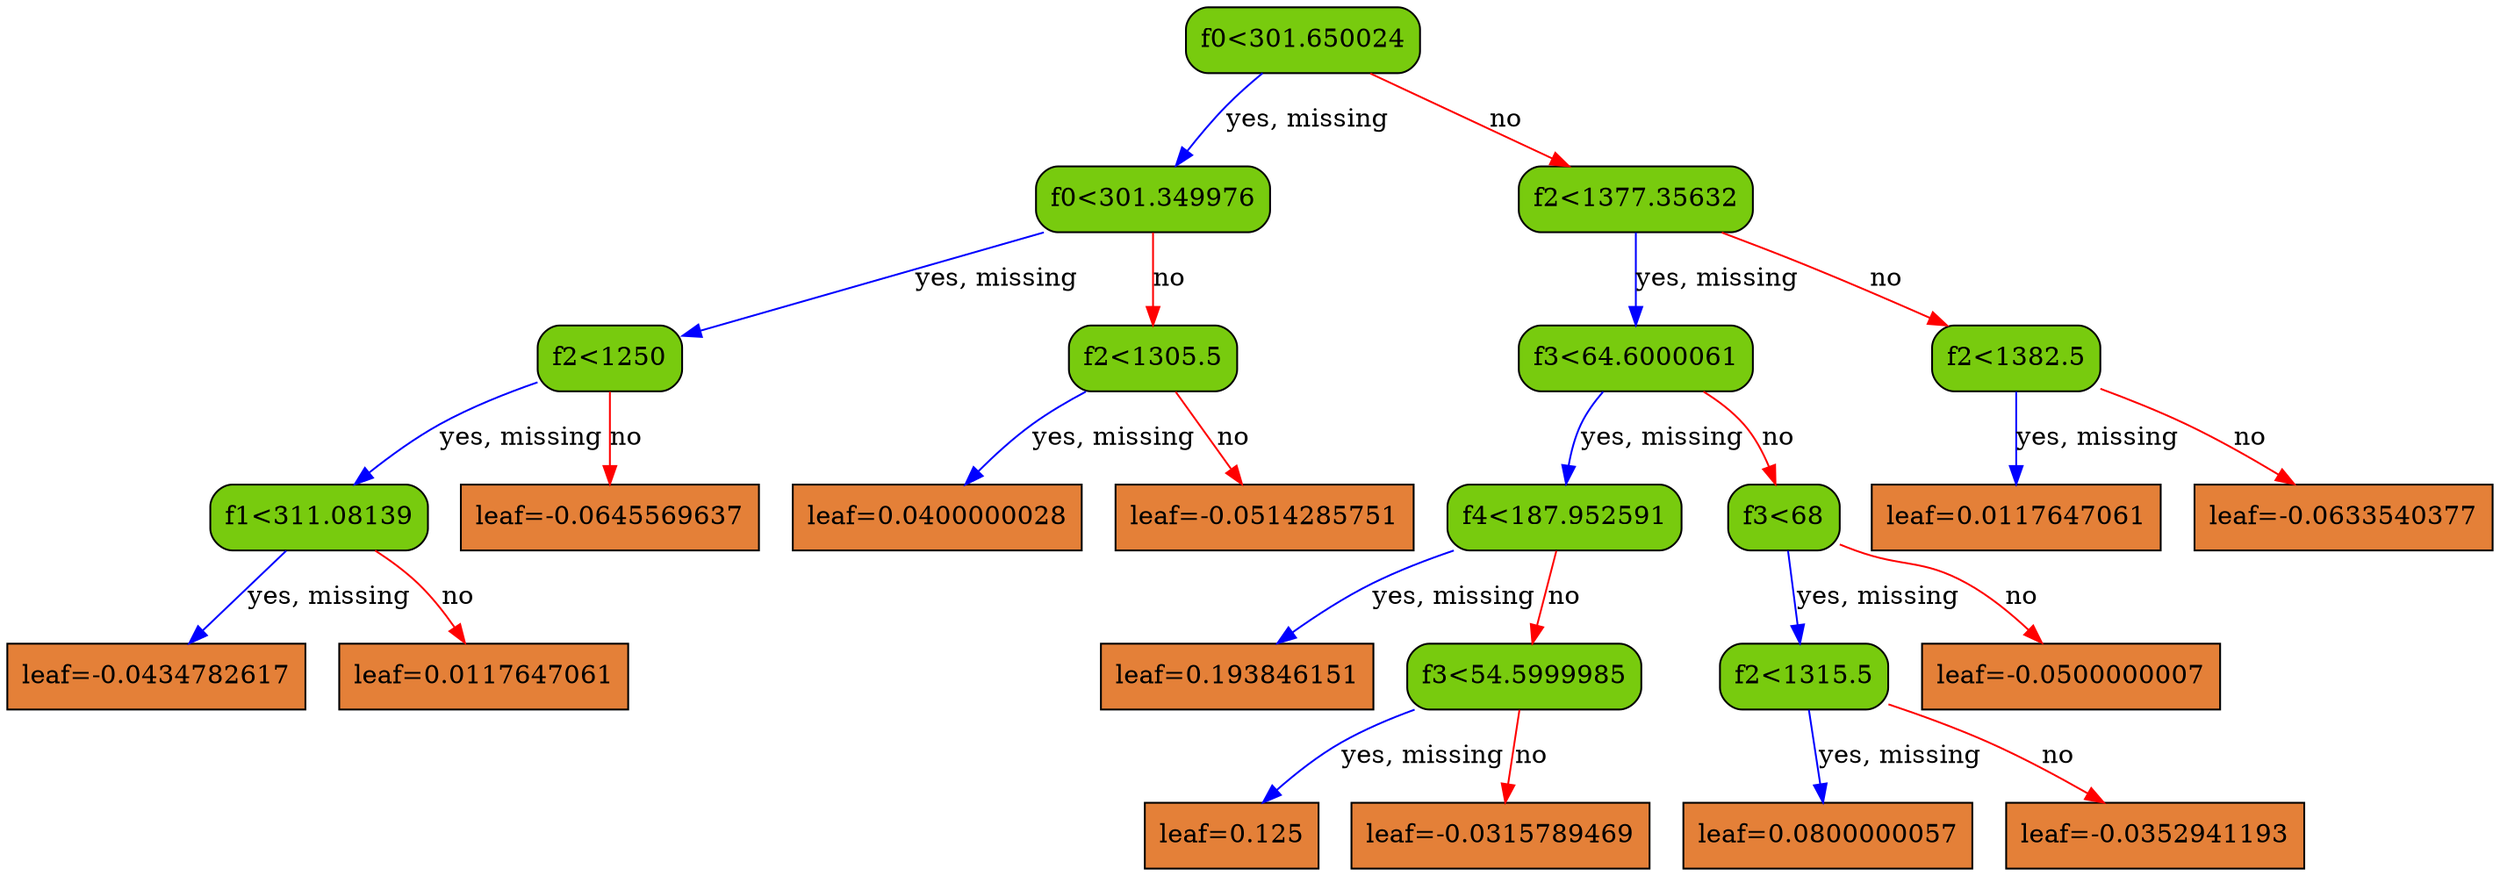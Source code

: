 digraph {
    graph [ rankdir=TB ]

    0 [ label="f0<301.650024" fillcolor="#78cbe" shape="box" style="filled, rounded" ]
    0 -> 1 [label="yes, missing" color="#0000FF"]
    0 -> 2 [label="no" color="#FF0000"]

    1 [ label="f0<301.349976" fillcolor="#78cbe" shape="box" style="filled, rounded" ]
    1 -> 3 [label="yes, missing" color="#0000FF"]
    1 -> 4 [label="no" color="#FF0000"]

    3 [ label="f2<1250" fillcolor="#78cbe" shape="box" style="filled, rounded" ]
    3 -> 7 [label="yes, missing" color="#0000FF"]
    3 -> 8 [label="no" color="#FF0000"]

    7 [ label="f1<311.08139" fillcolor="#78cbe" shape="box" style="filled, rounded" ]
    7 -> 15 [label="yes, missing" color="#0000FF"]
    7 -> 16 [label="no" color="#FF0000"]

    15 [ label="leaf=-0.0434782617" fillcolor="#e48038" shape="box" style="filled" ]

    16 [ label="leaf=0.0117647061" fillcolor="#e48038" shape="box" style="filled" ]

    8 [ label="leaf=-0.0645569637" fillcolor="#e48038" shape="box" style="filled" ]

    4 [ label="f2<1305.5" fillcolor="#78cbe" shape="box" style="filled, rounded" ]
    4 -> 9 [label="yes, missing" color="#0000FF"]
    4 -> 10 [label="no" color="#FF0000"]

    9 [ label="leaf=0.0400000028" fillcolor="#e48038" shape="box" style="filled" ]

    10 [ label="leaf=-0.0514285751" fillcolor="#e48038" shape="box" style="filled" ]

    2 [ label="f2<1377.35632" fillcolor="#78cbe" shape="box" style="filled, rounded" ]
    2 -> 5 [label="yes, missing" color="#0000FF"]
    2 -> 6 [label="no" color="#FF0000"]

    5 [ label="f3<64.6000061" fillcolor="#78cbe" shape="box" style="filled, rounded" ]
    5 -> 11 [label="yes, missing" color="#0000FF"]
    5 -> 12 [label="no" color="#FF0000"]

    11 [ label="f4<187.952591" fillcolor="#78cbe" shape="box" style="filled, rounded" ]
    11 -> 17 [label="yes, missing" color="#0000FF"]
    11 -> 18 [label="no" color="#FF0000"]

    17 [ label="leaf=0.193846151" fillcolor="#e48038" shape="box" style="filled" ]

    18 [ label="f3<54.5999985" fillcolor="#78cbe" shape="box" style="filled, rounded" ]
    18 -> 21 [label="yes, missing" color="#0000FF"]
    18 -> 22 [label="no" color="#FF0000"]

    21 [ label="leaf=0.125" fillcolor="#e48038" shape="box" style="filled" ]

    22 [ label="leaf=-0.0315789469" fillcolor="#e48038" shape="box" style="filled" ]

    12 [ label="f3<68" fillcolor="#78cbe" shape="box" style="filled, rounded" ]
    12 -> 19 [label="yes, missing" color="#0000FF"]
    12 -> 20 [label="no" color="#FF0000"]

    19 [ label="f2<1315.5" fillcolor="#78cbe" shape="box" style="filled, rounded" ]
    19 -> 23 [label="yes, missing" color="#0000FF"]
    19 -> 24 [label="no" color="#FF0000"]

    23 [ label="leaf=0.0800000057" fillcolor="#e48038" shape="box" style="filled" ]

    24 [ label="leaf=-0.0352941193" fillcolor="#e48038" shape="box" style="filled" ]

    20 [ label="leaf=-0.0500000007" fillcolor="#e48038" shape="box" style="filled" ]

    6 [ label="f2<1382.5" fillcolor="#78cbe" shape="box" style="filled, rounded" ]
    6 -> 13 [label="yes, missing" color="#0000FF"]
    6 -> 14 [label="no" color="#FF0000"]

    13 [ label="leaf=0.0117647061" fillcolor="#e48038" shape="box" style="filled" ]

    14 [ label="leaf=-0.0633540377" fillcolor="#e48038" shape="box" style="filled" ]
}
